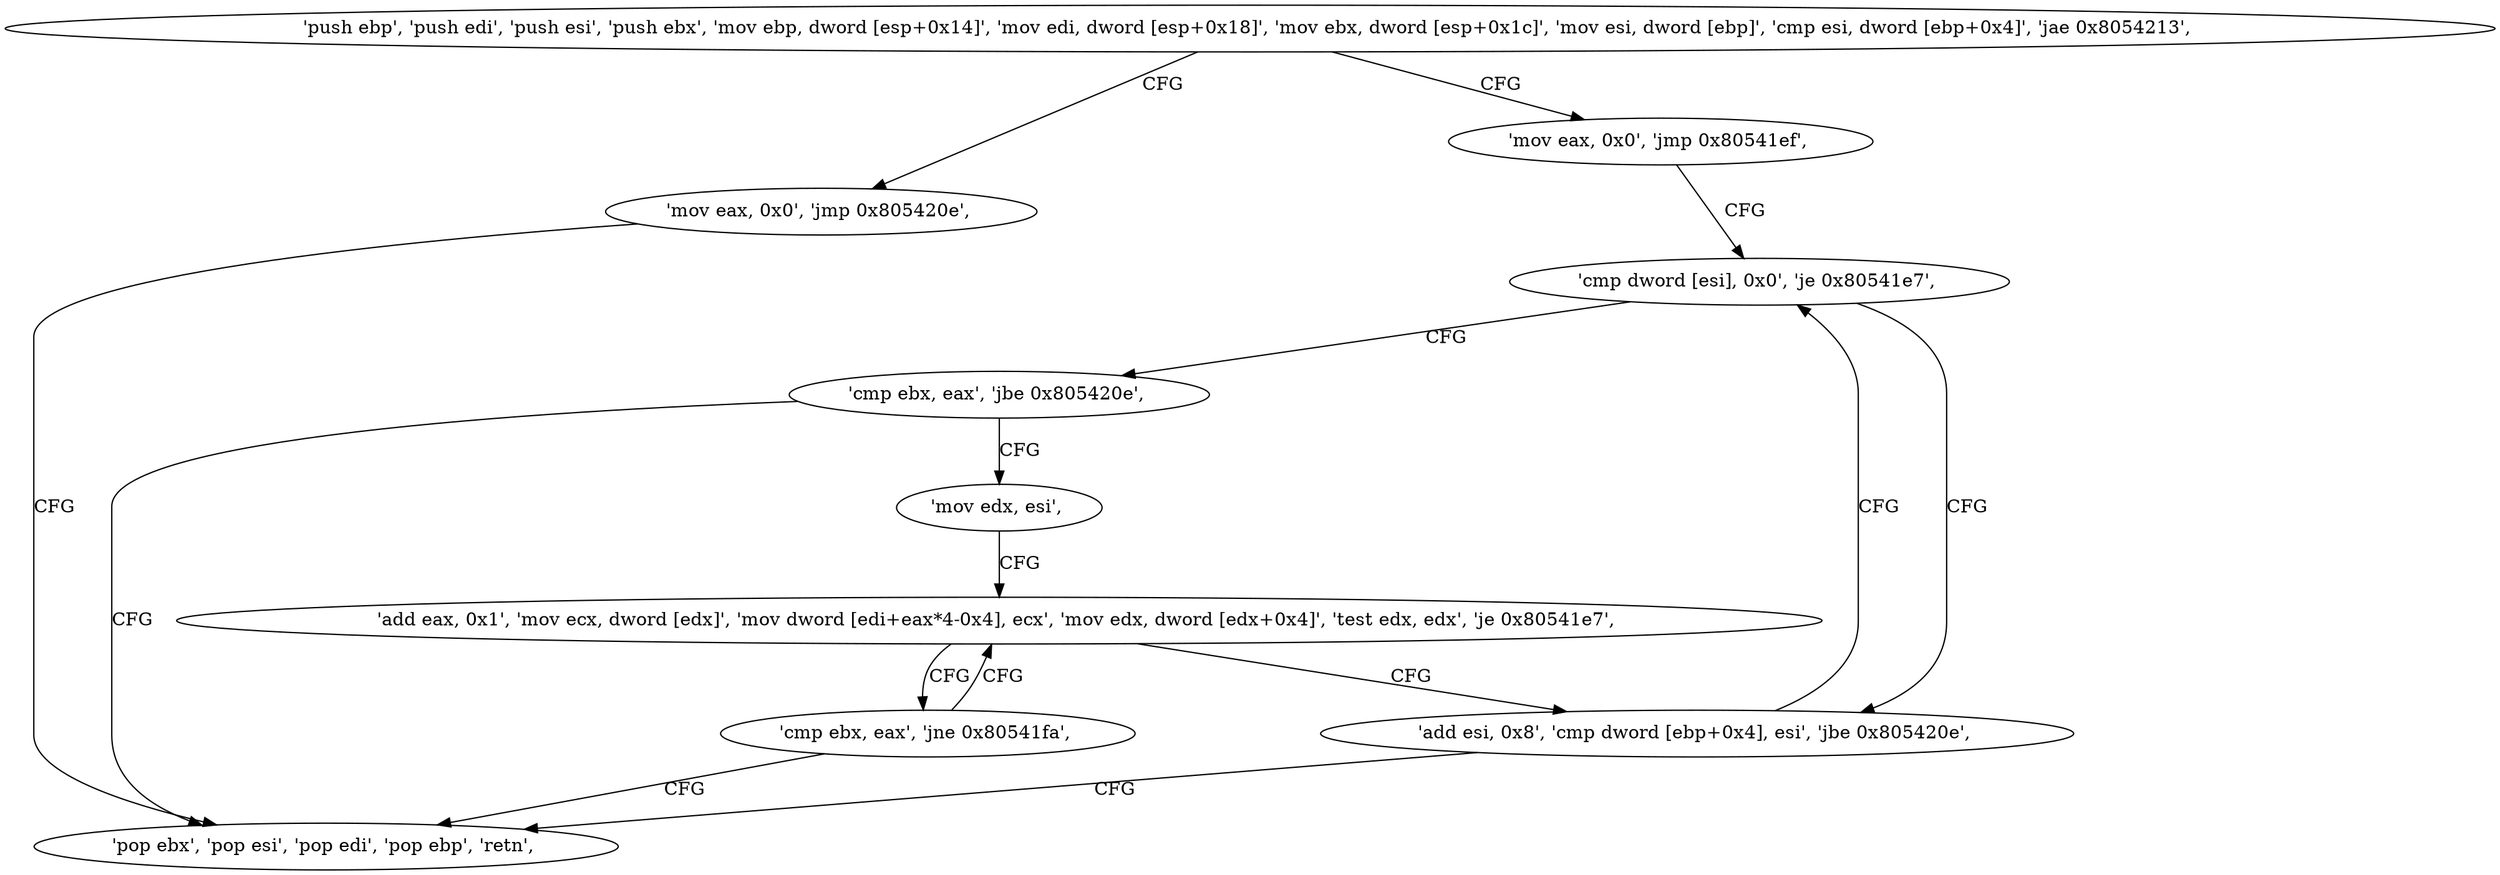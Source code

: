 digraph "func" {
"134562248" [label = "'push ebp', 'push edi', 'push esi', 'push ebx', 'mov ebp, dword [esp+0x14]', 'mov edi, dword [esp+0x18]', 'mov ebx, dword [esp+0x1c]', 'mov esi, dword [ebp]', 'cmp esi, dword [ebp+0x4]', 'jae 0x8054213', " ]
"134562323" [label = "'mov eax, 0x0', 'jmp 0x805420e', " ]
"134562272" [label = "'mov eax, 0x0', 'jmp 0x80541ef', " ]
"134562318" [label = "'pop ebx', 'pop esi', 'pop edi', 'pop ebp', 'retn', " ]
"134562287" [label = "'cmp dword [esi], 0x0', 'je 0x80541e7', " ]
"134562279" [label = "'add esi, 0x8', 'cmp dword [ebp+0x4], esi', 'jbe 0x805420e', " ]
"134562292" [label = "'cmp ebx, eax', 'jbe 0x805420e', " ]
"134562296" [label = "'mov edx, esi', " ]
"134562298" [label = "'add eax, 0x1', 'mov ecx, dword [edx]', 'mov dword [edi+eax*4-0x4], ecx', 'mov edx, dword [edx+0x4]', 'test edx, edx', 'je 0x80541e7', " ]
"134562314" [label = "'cmp ebx, eax', 'jne 0x80541fa', " ]
"134562248" -> "134562323" [ label = "CFG" ]
"134562248" -> "134562272" [ label = "CFG" ]
"134562323" -> "134562318" [ label = "CFG" ]
"134562272" -> "134562287" [ label = "CFG" ]
"134562287" -> "134562279" [ label = "CFG" ]
"134562287" -> "134562292" [ label = "CFG" ]
"134562279" -> "134562318" [ label = "CFG" ]
"134562279" -> "134562287" [ label = "CFG" ]
"134562292" -> "134562318" [ label = "CFG" ]
"134562292" -> "134562296" [ label = "CFG" ]
"134562296" -> "134562298" [ label = "CFG" ]
"134562298" -> "134562279" [ label = "CFG" ]
"134562298" -> "134562314" [ label = "CFG" ]
"134562314" -> "134562298" [ label = "CFG" ]
"134562314" -> "134562318" [ label = "CFG" ]
}
